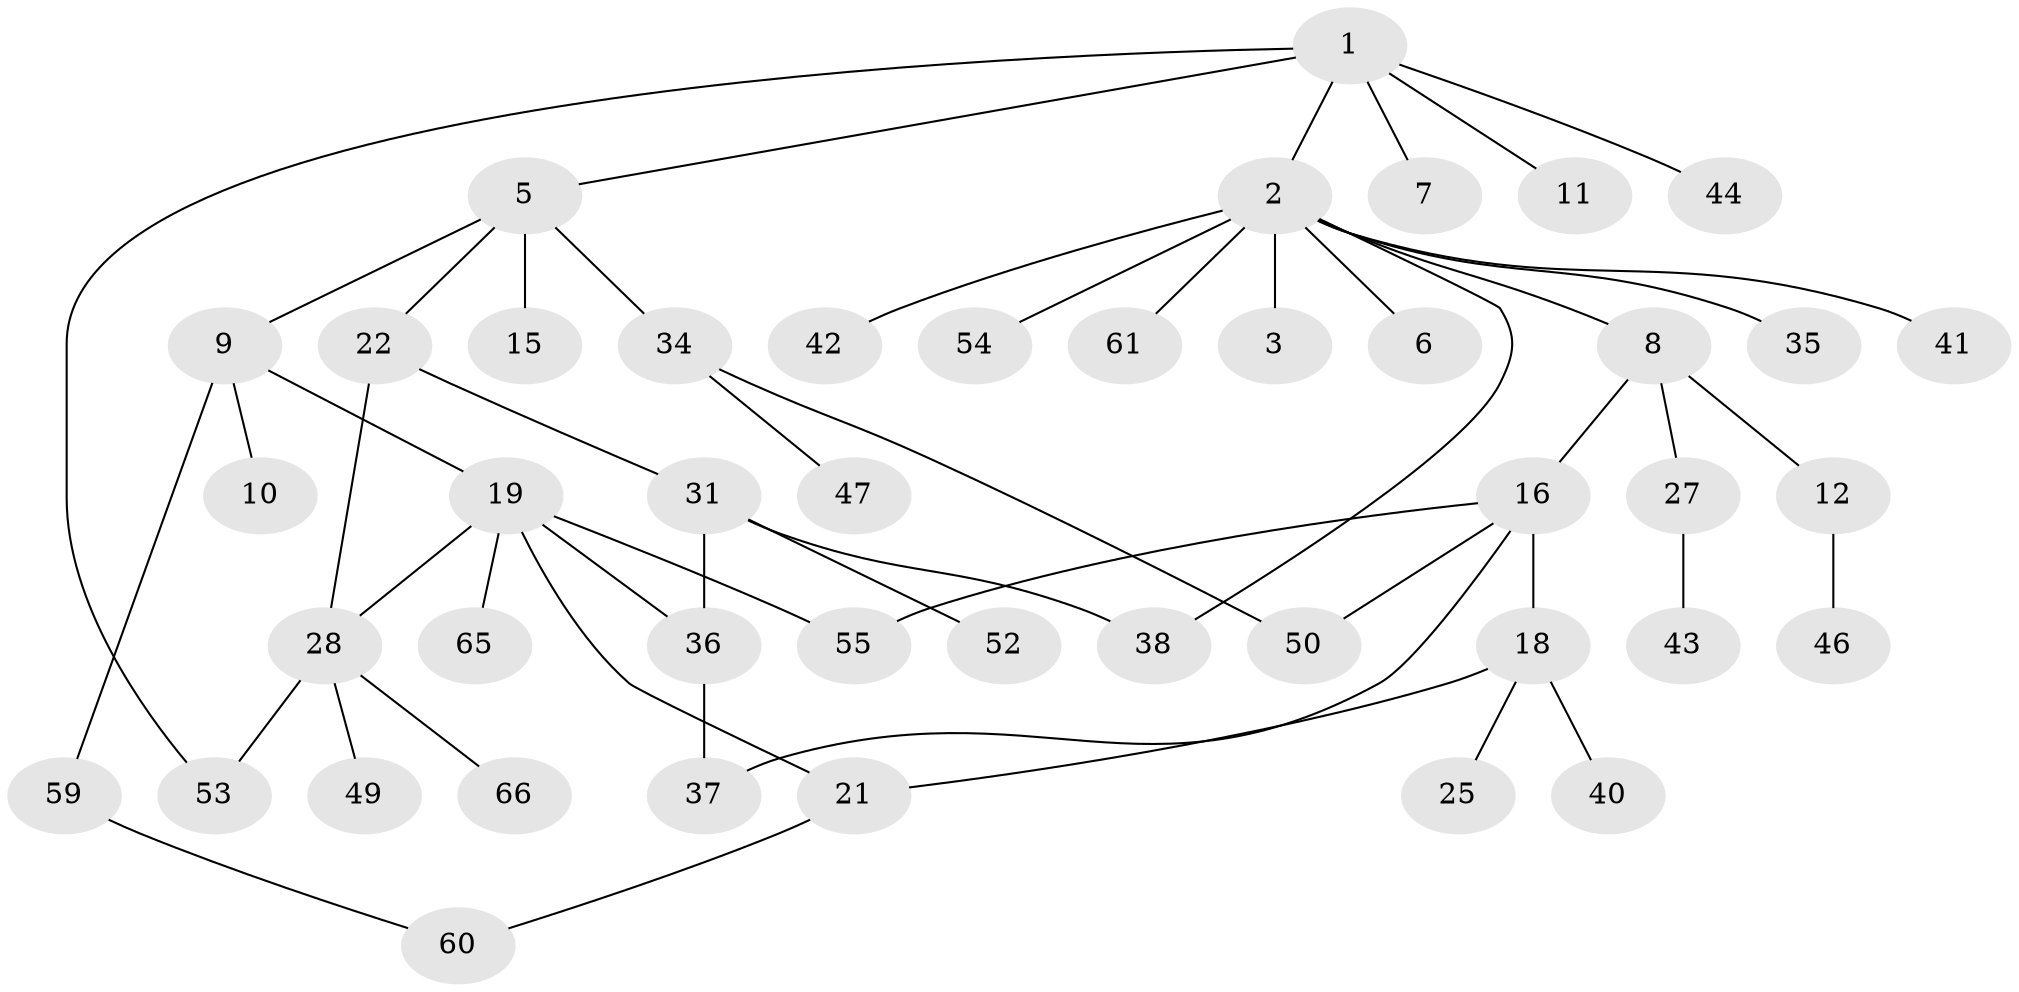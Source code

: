 // Generated by graph-tools (version 1.1) at 2025/51/02/27/25 19:51:36]
// undirected, 44 vertices, 52 edges
graph export_dot {
graph [start="1"]
  node [color=gray90,style=filled];
  1 [super="+4"];
  2 [super="+14"];
  3;
  5 [super="+23"];
  6 [super="+64"];
  7;
  8;
  9 [super="+13"];
  10 [super="+17"];
  11;
  12 [super="+45"];
  15 [super="+56"];
  16 [super="+33"];
  18 [super="+24"];
  19 [super="+20"];
  21 [super="+26"];
  22 [super="+30"];
  25 [super="+63"];
  27 [super="+32"];
  28 [super="+29"];
  31 [super="+39"];
  34 [super="+67"];
  35;
  36 [super="+58"];
  37 [super="+51"];
  38 [super="+48"];
  40 [super="+62"];
  41;
  42;
  43;
  44;
  46;
  47;
  49 [super="+68"];
  50;
  52;
  53 [super="+57"];
  54;
  55;
  59;
  60 [super="+69"];
  61;
  65;
  66;
  1 -- 2;
  1 -- 7;
  1 -- 53;
  1 -- 11;
  1 -- 44;
  1 -- 5;
  2 -- 3;
  2 -- 6;
  2 -- 8;
  2 -- 41;
  2 -- 61;
  2 -- 35;
  2 -- 54;
  2 -- 38;
  2 -- 42;
  5 -- 9;
  5 -- 15;
  5 -- 22;
  5 -- 34;
  8 -- 12;
  8 -- 16;
  8 -- 27;
  9 -- 10;
  9 -- 19;
  9 -- 59;
  12 -- 46;
  16 -- 18;
  16 -- 37;
  16 -- 50;
  16 -- 55;
  18 -- 25;
  18 -- 40;
  18 -- 21;
  19 -- 21;
  19 -- 36;
  19 -- 28;
  19 -- 65;
  19 -- 55;
  21 -- 60;
  22 -- 28;
  22 -- 31;
  27 -- 43;
  28 -- 49;
  28 -- 66;
  28 -- 53;
  31 -- 36;
  31 -- 52;
  31 -- 38;
  34 -- 47;
  34 -- 50;
  36 -- 37;
  59 -- 60;
}

